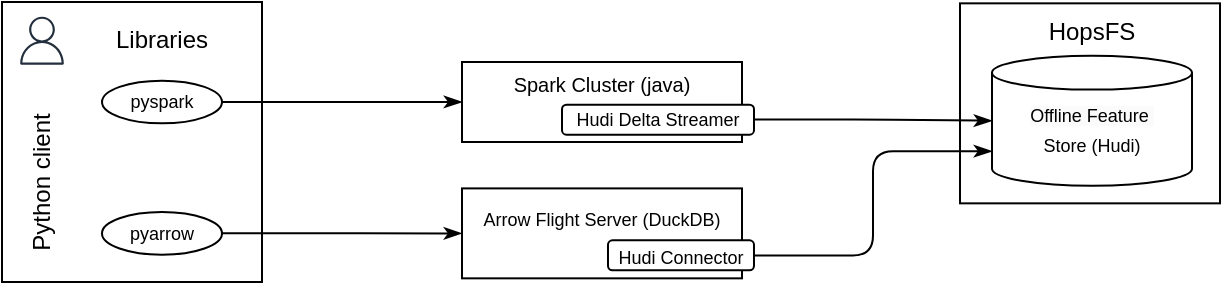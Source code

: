 <mxfile version="26.0.10" pages="8">
  <diagram name="(OLD) AS-IS-Hopsworks" id="SN_3qECa801ox5FzEiSV">
    <mxGraphModel dx="1050" dy="522" grid="1" gridSize="10" guides="1" tooltips="1" connect="1" arrows="1" fold="1" page="1" pageScale="1" pageWidth="827" pageHeight="1169" math="0" shadow="0">
      <root>
        <mxCell id="0" />
        <mxCell id="1" parent="0" />
        <mxCell id="U9we-p2828-g3DWaUTc6-1" value="" style="rounded=0;whiteSpace=wrap;html=1;" parent="1" vertex="1">
          <mxGeometry x="100" y="650" width="130" height="140" as="geometry" />
        </mxCell>
        <mxCell id="U9we-p2828-g3DWaUTc6-3" value="" style="rounded=0;whiteSpace=wrap;html=1;" parent="1" vertex="1">
          <mxGeometry x="330" y="680" width="140" height="40" as="geometry" />
        </mxCell>
        <mxCell id="U9we-p2828-g3DWaUTc6-4" value="" style="rounded=0;whiteSpace=wrap;html=1;" parent="1" vertex="1">
          <mxGeometry x="579" y="650.67" width="130" height="100" as="geometry" />
        </mxCell>
        <mxCell id="U9we-p2828-g3DWaUTc6-5" value="&lt;p style=&quot;line-height: 100%;&quot;&gt;&lt;br&gt;&lt;/p&gt;" style="shape=cylinder3;whiteSpace=wrap;html=1;boundedLbl=1;backgroundOutline=1;size=8.476;" parent="1" vertex="1">
          <mxGeometry x="595" y="676.85" width="100" height="65" as="geometry" />
        </mxCell>
        <mxCell id="U9we-p2828-g3DWaUTc6-6" value="&lt;font style=&quot;font-size: 12px;&quot;&gt;HopsFS&lt;/font&gt;" style="text;html=1;align=center;verticalAlign=middle;whiteSpace=wrap;rounded=0;" parent="1" vertex="1">
          <mxGeometry x="619" y="654.67" width="52" height="20" as="geometry" />
        </mxCell>
        <mxCell id="U9we-p2828-g3DWaUTc6-7" value="" style="sketch=0;outlineConnect=0;fontColor=#232F3E;gradientColor=none;fillColor=#232F3D;strokeColor=none;dashed=0;verticalLabelPosition=bottom;verticalAlign=top;align=center;html=1;fontSize=12;fontStyle=0;aspect=fixed;pointerEvents=1;shape=mxgraph.aws4.user;rotation=0;" parent="1" vertex="1">
          <mxGeometry x="108" y="657.33" width="24" height="24" as="geometry" />
        </mxCell>
        <mxCell id="U9we-p2828-g3DWaUTc6-8" value="&lt;font style=&quot;font-size: 12px;&quot;&gt;Python client&lt;/font&gt;" style="text;html=1;align=center;verticalAlign=middle;whiteSpace=wrap;rounded=0;rotation=270;" parent="1" vertex="1">
          <mxGeometry x="60" y="729.34" width="120" height="21.33" as="geometry" />
        </mxCell>
        <mxCell id="U9we-p2828-g3DWaUTc6-30" style="edgeStyle=orthogonalEdgeStyle;rounded=1;orthogonalLoop=1;jettySize=auto;html=1;entryX=0;entryY=0.75;entryDx=0;entryDy=0;endArrow=classicThin;endFill=1;curved=0;" parent="1" source="U9we-p2828-g3DWaUTc6-10" target="U9we-p2828-g3DWaUTc6-28" edge="1">
          <mxGeometry relative="1" as="geometry" />
        </mxCell>
        <mxCell id="U9we-p2828-g3DWaUTc6-10" value="&lt;p style=&quot;line-height: 93%;&quot;&gt;&lt;font style=&quot;font-size: 9px;&quot;&gt;pyarrow&lt;/font&gt;&lt;/p&gt;" style="ellipse;whiteSpace=wrap;html=1;verticalAlign=middle;" parent="1" vertex="1">
          <mxGeometry x="150" y="755.02" width="60" height="21.344" as="geometry" />
        </mxCell>
        <mxCell id="U9we-p2828-g3DWaUTc6-11" style="edgeStyle=orthogonalEdgeStyle;rounded=1;orthogonalLoop=1;jettySize=auto;html=1;entryX=0;entryY=0.5;entryDx=0;entryDy=0;curved=0;endArrow=classicThin;endFill=1;" parent="1" source="U9we-p2828-g3DWaUTc6-12" target="U9we-p2828-g3DWaUTc6-3" edge="1">
          <mxGeometry relative="1" as="geometry" />
        </mxCell>
        <mxCell id="U9we-p2828-g3DWaUTc6-12" value="&lt;p style=&quot;line-height: 93%;&quot;&gt;&lt;font style=&quot;font-size: 9px;&quot;&gt;pyspark&lt;/font&gt;&lt;/p&gt;" style="ellipse;whiteSpace=wrap;html=1;verticalAlign=middle;" parent="1" vertex="1">
          <mxGeometry x="150" y="689.327" width="60" height="21.344" as="geometry" />
        </mxCell>
        <mxCell id="U9we-p2828-g3DWaUTc6-13" value="&lt;font style=&quot;font-size: 12px;&quot;&gt;Libraries&lt;/font&gt;" style="text;html=1;align=center;verticalAlign=middle;whiteSpace=wrap;rounded=0;" parent="1" vertex="1">
          <mxGeometry x="150" y="658.663" width="60" height="21.333" as="geometry" />
        </mxCell>
        <mxCell id="U9we-p2828-g3DWaUTc6-14" value="" style="group" parent="1" connectable="0" vertex="1">
          <mxGeometry x="380" y="701.33" width="96" height="23.67" as="geometry" />
        </mxCell>
        <mxCell id="U9we-p2828-g3DWaUTc6-15" value="" style="group" parent="U9we-p2828-g3DWaUTc6-14" connectable="0" vertex="1">
          <mxGeometry width="96" height="23.67" as="geometry" />
        </mxCell>
        <mxCell id="U9we-p2828-g3DWaUTc6-16" value="" style="group;horizontal=1;verticalAlign=middle;" parent="U9we-p2828-g3DWaUTc6-15" connectable="0" vertex="1">
          <mxGeometry y="0.002" width="96" height="23.668" as="geometry" />
        </mxCell>
        <mxCell id="U9we-p2828-g3DWaUTc6-17" value="" style="rounded=1;whiteSpace=wrap;html=1;" parent="U9we-p2828-g3DWaUTc6-16" vertex="1">
          <mxGeometry width="96" height="14.999" as="geometry" />
        </mxCell>
        <mxCell id="U9we-p2828-g3DWaUTc6-18" value="&lt;p style=&quot;line-height: 0%;&quot;&gt;&lt;span style=&quot;font-size: 9px;&quot;&gt;Hudi Delta Streamer&lt;/span&gt;&lt;/p&gt;&lt;p&gt;&lt;/p&gt;" style="text;html=1;align=center;verticalAlign=middle;whiteSpace=wrap;rounded=0;rotation=0;horizontal=1;" parent="U9we-p2828-g3DWaUTc6-16" vertex="1">
          <mxGeometry x="3.824" y="-0.333" width="88.352" height="14.999" as="geometry" />
        </mxCell>
        <mxCell id="U9we-p2828-g3DWaUTc6-19" value="&lt;span style=&quot;caret-color: rgb(0, 0, 0); color: rgb(0, 0, 0); font-family: Helvetica; font-size: 9px; font-style: normal; font-variant-caps: normal; font-weight: 400; letter-spacing: normal; orphans: auto; text-align: center; text-indent: 0px; text-transform: none; white-space: normal; widows: auto; word-spacing: 0px; -webkit-text-stroke-width: 0px; background-color: rgb(251, 251, 251); text-decoration: none; display: inline !important; float: none;&quot;&gt;Offline Feature&amp;nbsp;&lt;/span&gt;&lt;div&gt;&lt;span style=&quot;font-size: 9px;&quot;&gt;Store (Hudi)&lt;/span&gt;&lt;/div&gt;" style="text;html=1;align=center;verticalAlign=middle;whiteSpace=wrap;rounded=0;" parent="1" vertex="1">
          <mxGeometry x="595" y="690.85" width="100" height="45" as="geometry" />
        </mxCell>
        <mxCell id="U9we-p2828-g3DWaUTc6-25" value="&lt;font style=&quot;font-size: 10px;&quot;&gt;Spark Cluster (java)&lt;/font&gt;" style="text;html=1;align=center;verticalAlign=middle;whiteSpace=wrap;rounded=0;rotation=0;" parent="1" vertex="1">
          <mxGeometry x="330" y="680" width="140" height="21.33" as="geometry" />
        </mxCell>
        <mxCell id="U9we-p2828-g3DWaUTc6-26" value="" style="group" parent="1" connectable="0" vertex="1">
          <mxGeometry x="330" y="743.2" width="184" height="44.98" as="geometry" />
        </mxCell>
        <mxCell id="U9we-p2828-g3DWaUTc6-27" value="" style="rounded=0;whiteSpace=wrap;html=1;glass=0;" parent="U9we-p2828-g3DWaUTc6-26" vertex="1">
          <mxGeometry width="140" height="44.97" as="geometry" />
        </mxCell>
        <mxCell id="U9we-p2828-g3DWaUTc6-28" value="&lt;p style=&quot;line-height: 100%;&quot;&gt;&lt;font style=&quot;font-size: 9px;&quot;&gt;Arrow Flight Server (DuckDB)&lt;/font&gt;&lt;/p&gt;" style="text;html=1;align=center;verticalAlign=middle;whiteSpace=wrap;rounded=0;" parent="U9we-p2828-g3DWaUTc6-26" vertex="1">
          <mxGeometry width="140" height="30" as="geometry" />
        </mxCell>
        <mxCell id="U9we-p2828-g3DWaUTc6-20" value="" style="group" parent="U9we-p2828-g3DWaUTc6-26" connectable="0" vertex="1">
          <mxGeometry x="57" y="24.98" width="73" height="15" as="geometry" />
        </mxCell>
        <mxCell id="U9we-p2828-g3DWaUTc6-23" value="" style="rounded=1;whiteSpace=wrap;html=1;" parent="U9we-p2828-g3DWaUTc6-26" vertex="1">
          <mxGeometry x="72.997" y="25.982" width="73" height="14.998" as="geometry" />
        </mxCell>
        <mxCell id="U9we-p2828-g3DWaUTc6-24" value="&lt;p style=&quot;line-height: 0%;&quot;&gt;&lt;span style=&quot;font-size: 9px;&quot;&gt;Hudi Connector&lt;/span&gt;&lt;/p&gt;&lt;p&gt;&lt;/p&gt;" style="text;html=1;align=center;verticalAlign=middle;whiteSpace=wrap;rounded=0;rotation=0;horizontal=1;" parent="U9we-p2828-g3DWaUTc6-26" vertex="1">
          <mxGeometry x="75.907" y="25.98" width="67.184" height="14.998" as="geometry" />
        </mxCell>
        <mxCell id="U9we-p2828-g3DWaUTc6-34" style="edgeStyle=orthogonalEdgeStyle;rounded=1;orthogonalLoop=1;jettySize=auto;html=1;entryX=0;entryY=0.5;entryDx=0;entryDy=0;entryPerimeter=0;endArrow=classicThin;endFill=1;curved=0;" parent="1" source="U9we-p2828-g3DWaUTc6-17" target="U9we-p2828-g3DWaUTc6-5" edge="1">
          <mxGeometry relative="1" as="geometry" />
        </mxCell>
        <mxCell id="U9we-p2828-g3DWaUTc6-35" style="edgeStyle=orthogonalEdgeStyle;rounded=1;orthogonalLoop=1;jettySize=auto;html=1;entryX=0;entryY=0.75;entryDx=0;entryDy=0;curved=0;endArrow=classicThin;endFill=1;" parent="1" source="U9we-p2828-g3DWaUTc6-23" target="U9we-p2828-g3DWaUTc6-19" edge="1">
          <mxGeometry relative="1" as="geometry" />
        </mxCell>
      </root>
    </mxGraphModel>
  </diagram>
  <diagram name="(OLD) TO-BE-Hopsworks" id="rlfVaAyjd276ZkuRE61B">
    <mxGraphModel dx="1050" dy="522" grid="1" gridSize="10" guides="1" tooltips="1" connect="1" arrows="1" fold="1" page="1" pageScale="1" pageWidth="827" pageHeight="1169" math="0" shadow="0">
      <root>
        <mxCell id="4nLzfAFI58t1AxV1t4Tu-0" />
        <mxCell id="4nLzfAFI58t1AxV1t4Tu-1" parent="4nLzfAFI58t1AxV1t4Tu-0" />
        <mxCell id="9I1BH9T7xS9buy2otjLk-0" value="" style="rounded=0;whiteSpace=wrap;html=1;" parent="4nLzfAFI58t1AxV1t4Tu-1" vertex="1">
          <mxGeometry x="110" y="630" width="130" height="150" as="geometry" />
        </mxCell>
        <mxCell id="9I1BH9T7xS9buy2otjLk-1" style="edgeStyle=orthogonalEdgeStyle;rounded=1;orthogonalLoop=1;jettySize=auto;html=1;entryX=0;entryY=0.5;entryDx=0;entryDy=0;endArrow=classicThin;endFill=1;curved=0;" parent="4nLzfAFI58t1AxV1t4Tu-1" source="9I1BH9T7xS9buy2otjLk-2" target="9I1BH9T7xS9buy2otjLk-23" edge="1">
          <mxGeometry relative="1" as="geometry" />
        </mxCell>
        <mxCell id="9I1BH9T7xS9buy2otjLk-2" value="" style="rounded=0;whiteSpace=wrap;html=1;" parent="4nLzfAFI58t1AxV1t4Tu-1" vertex="1">
          <mxGeometry x="344" y="670" width="110" height="40" as="geometry" />
        </mxCell>
        <mxCell id="9I1BH9T7xS9buy2otjLk-3" value="" style="rounded=0;whiteSpace=wrap;html=1;" parent="4nLzfAFI58t1AxV1t4Tu-1" vertex="1">
          <mxGeometry x="600" y="626" width="120" height="144" as="geometry" />
        </mxCell>
        <mxCell id="9I1BH9T7xS9buy2otjLk-10" value="&lt;p style=&quot;line-height: 100%;&quot;&gt;&lt;br&gt;&lt;/p&gt;" style="shape=cylinder3;whiteSpace=wrap;html=1;boundedLbl=1;backgroundOutline=1;size=8.476;" parent="4nLzfAFI58t1AxV1t4Tu-1" vertex="1">
          <mxGeometry x="610" y="652" width="100" height="109" as="geometry" />
        </mxCell>
        <mxCell id="9I1BH9T7xS9buy2otjLk-11" value="&lt;font style=&quot;font-size: 12px;&quot;&gt;HopsFS&lt;/font&gt;" style="text;html=1;align=center;verticalAlign=middle;whiteSpace=wrap;rounded=0;" parent="4nLzfAFI58t1AxV1t4Tu-1" vertex="1">
          <mxGeometry x="634" y="629" width="52" height="20" as="geometry" />
        </mxCell>
        <mxCell id="9I1BH9T7xS9buy2otjLk-13" value="" style="sketch=0;outlineConnect=0;fontColor=#232F3E;gradientColor=none;fillColor=#232F3D;strokeColor=none;dashed=0;verticalLabelPosition=bottom;verticalAlign=top;align=center;html=1;fontSize=12;fontStyle=0;aspect=fixed;pointerEvents=1;shape=mxgraph.aws4.user;rotation=0;" parent="4nLzfAFI58t1AxV1t4Tu-1" vertex="1">
          <mxGeometry x="116" y="636.67" width="28" height="28" as="geometry" />
        </mxCell>
        <mxCell id="9I1BH9T7xS9buy2otjLk-14" value="&lt;font style=&quot;font-size: 12px;&quot;&gt;Python client&lt;/font&gt;" style="text;html=1;align=center;verticalAlign=middle;whiteSpace=wrap;rounded=0;rotation=270;" parent="4nLzfAFI58t1AxV1t4Tu-1" vertex="1">
          <mxGeometry x="70" y="710" width="120" height="21.33" as="geometry" />
        </mxCell>
        <mxCell id="9I1BH9T7xS9buy2otjLk-15" style="edgeStyle=orthogonalEdgeStyle;rounded=1;orthogonalLoop=1;jettySize=auto;html=1;entryX=0;entryY=0.5;entryDx=0;entryDy=0;curved=0;endArrow=classicThin;endFill=1;" parent="4nLzfAFI58t1AxV1t4Tu-1" source="9I1BH9T7xS9buy2otjLk-16" target="9I1BH9T7xS9buy2otjLk-29" edge="1">
          <mxGeometry relative="1" as="geometry">
            <mxPoint x="230" y="760.015" as="targetPoint" />
          </mxGeometry>
        </mxCell>
        <mxCell id="9I1BH9T7xS9buy2otjLk-16" value="&lt;p style=&quot;line-height: 93%;&quot;&gt;&lt;font style=&quot;font-size: 9px;&quot;&gt;delta-rs&lt;/font&gt;&lt;/p&gt;" style="ellipse;whiteSpace=wrap;html=1;verticalAlign=middle;" parent="4nLzfAFI58t1AxV1t4Tu-1" vertex="1">
          <mxGeometry x="160" y="726.83" width="60" height="21.344" as="geometry" />
        </mxCell>
        <mxCell id="9I1BH9T7xS9buy2otjLk-17" style="edgeStyle=orthogonalEdgeStyle;rounded=1;orthogonalLoop=1;jettySize=auto;html=1;entryX=0;entryY=0.5;entryDx=0;entryDy=0;curved=0;endArrow=classicThin;endFill=1;" parent="4nLzfAFI58t1AxV1t4Tu-1" source="9I1BH9T7xS9buy2otjLk-18" target="9I1BH9T7xS9buy2otjLk-2" edge="1">
          <mxGeometry relative="1" as="geometry" />
        </mxCell>
        <mxCell id="9I1BH9T7xS9buy2otjLk-18" value="&lt;p style=&quot;line-height: 93%;&quot;&gt;&lt;font style=&quot;font-size: 9px;&quot;&gt;pyspark&lt;/font&gt;&lt;/p&gt;" style="ellipse;whiteSpace=wrap;html=1;verticalAlign=middle;" parent="4nLzfAFI58t1AxV1t4Tu-1" vertex="1">
          <mxGeometry x="160" y="679.327" width="60" height="21.344" as="geometry" />
        </mxCell>
        <mxCell id="9I1BH9T7xS9buy2otjLk-19" value="&lt;font style=&quot;font-size: 12px;&quot;&gt;Libraries&lt;/font&gt;" style="text;html=1;align=center;verticalAlign=middle;whiteSpace=wrap;rounded=0;" parent="4nLzfAFI58t1AxV1t4Tu-1" vertex="1">
          <mxGeometry x="160" y="640.003" width="60" height="21.333" as="geometry" />
        </mxCell>
        <mxCell id="9I1BH9T7xS9buy2otjLk-20" value="" style="group" parent="4nLzfAFI58t1AxV1t4Tu-1" connectable="0" vertex="1">
          <mxGeometry x="580" y="706.33" width="100" height="23.668" as="geometry" />
        </mxCell>
        <mxCell id="9I1BH9T7xS9buy2otjLk-21" value="" style="group" parent="9I1BH9T7xS9buy2otjLk-20" connectable="0" vertex="1">
          <mxGeometry width="100" height="23.668" as="geometry" />
        </mxCell>
        <mxCell id="9I1BH9T7xS9buy2otjLk-22" value="" style="group;horizontal=1;verticalAlign=middle;" parent="9I1BH9T7xS9buy2otjLk-21" connectable="0" vertex="1">
          <mxGeometry y="0.002" width="100" height="23.665" as="geometry" />
        </mxCell>
        <mxCell id="9I1BH9T7xS9buy2otjLk-23" value="" style="rounded=1;whiteSpace=wrap;html=1;" parent="9I1BH9T7xS9buy2otjLk-22" vertex="1">
          <mxGeometry width="100" height="14.998" as="geometry" />
        </mxCell>
        <mxCell id="9I1BH9T7xS9buy2otjLk-24" value="&lt;p style=&quot;line-height: 0%;&quot;&gt;&lt;span style=&quot;font-size: 9px;&quot;&gt;Spark interface&lt;/span&gt;&lt;/p&gt;&lt;p&gt;&lt;/p&gt;" style="text;html=1;align=center;verticalAlign=middle;whiteSpace=wrap;rounded=0;rotation=0;horizontal=1;" parent="9I1BH9T7xS9buy2otjLk-22" vertex="1">
          <mxGeometry x="3.983" y="-0.332" width="92.033" height="14.998" as="geometry" />
        </mxCell>
        <mxCell id="9I1BH9T7xS9buy2otjLk-25" value="&lt;span style=&quot;caret-color: rgb(0, 0, 0); color: rgb(0, 0, 0); font-family: Helvetica; font-size: 9px; font-style: normal; font-variant-caps: normal; font-weight: 400; letter-spacing: normal; orphans: auto; text-align: center; text-indent: 0px; text-transform: none; white-space: normal; widows: auto; word-spacing: 0px; -webkit-text-stroke-width: 0px; background-color: rgb(251, 251, 251); text-decoration: none; display: inline !important; float: none;&quot;&gt;Offline Feature&amp;nbsp;&lt;/span&gt;&lt;div&gt;&lt;span style=&quot;font-size: 9px;&quot;&gt;Store (Delta Lake)&lt;/span&gt;&lt;/div&gt;" style="text;html=1;align=center;verticalAlign=middle;whiteSpace=wrap;rounded=0;" parent="4nLzfAFI58t1AxV1t4Tu-1" vertex="1">
          <mxGeometry x="610" y="662" width="100" height="45" as="geometry" />
        </mxCell>
        <mxCell id="9I1BH9T7xS9buy2otjLk-26" value="" style="group" parent="4nLzfAFI58t1AxV1t4Tu-1" connectable="0" vertex="1">
          <mxGeometry x="580" y="730" width="100" height="15" as="geometry" />
        </mxCell>
        <mxCell id="9I1BH9T7xS9buy2otjLk-27" value="" style="group" parent="9I1BH9T7xS9buy2otjLk-26" connectable="0" vertex="1">
          <mxGeometry width="100" height="15.0" as="geometry" />
        </mxCell>
        <mxCell id="9I1BH9T7xS9buy2otjLk-28" value="" style="group;horizontal=1;verticalAlign=middle;" parent="9I1BH9T7xS9buy2otjLk-27" connectable="0" vertex="1">
          <mxGeometry y="0.002" width="100" height="14.998" as="geometry" />
        </mxCell>
        <mxCell id="9I1BH9T7xS9buy2otjLk-29" value="" style="rounded=1;whiteSpace=wrap;html=1;" parent="9I1BH9T7xS9buy2otjLk-28" vertex="1">
          <mxGeometry width="100" height="14.998" as="geometry" />
        </mxCell>
        <mxCell id="9I1BH9T7xS9buy2otjLk-30" value="&lt;p style=&quot;line-height: 0%;&quot;&gt;&lt;span style=&quot;font-size: 9px;&quot;&gt;Rust interface&lt;/span&gt;&lt;/p&gt;&lt;p&gt;&lt;/p&gt;" style="text;html=1;align=center;verticalAlign=middle;whiteSpace=wrap;rounded=0;rotation=0;horizontal=1;" parent="9I1BH9T7xS9buy2otjLk-27" vertex="1">
          <mxGeometry x="3.983" width="92.033" height="14.998" as="geometry" />
        </mxCell>
        <mxCell id="9I1BH9T7xS9buy2otjLk-39" value="&lt;font style=&quot;font-size: 10px;&quot;&gt;Spark Cluster (java)&lt;/font&gt;" style="text;html=1;align=center;verticalAlign=middle;whiteSpace=wrap;rounded=0;rotation=0;" parent="4nLzfAFI58t1AxV1t4Tu-1" vertex="1">
          <mxGeometry x="344" y="678.03" width="110" height="21.33" as="geometry" />
        </mxCell>
      </root>
    </mxGraphModel>
  </diagram>
  <diagram name="(OLD) ALL-Hopsworks" id="oYmcjJdwMLfuJQr0HknJ">
    <mxGraphModel dx="1050" dy="522" grid="1" gridSize="10" guides="1" tooltips="1" connect="1" arrows="1" fold="1" page="1" pageScale="1" pageWidth="827" pageHeight="1169" math="0" shadow="0">
      <root>
        <mxCell id="F_d-CrHItyAfwNYC0qhU-0" />
        <mxCell id="F_d-CrHItyAfwNYC0qhU-1" parent="F_d-CrHItyAfwNYC0qhU-0" />
        <mxCell id="HGcqx9A-4K04tV5Kiir_-7" style="edgeStyle=orthogonalEdgeStyle;rounded=0;orthogonalLoop=1;jettySize=auto;html=1;entryX=0;entryY=0.5;entryDx=0;entryDy=0;endArrow=classicThin;endFill=1;" parent="F_d-CrHItyAfwNYC0qhU-1" source="HGcqx9A-4K04tV5Kiir_-2" target="F_d-CrHItyAfwNYC0qhU-4" edge="1">
          <mxGeometry relative="1" as="geometry" />
        </mxCell>
        <mxCell id="HGcqx9A-4K04tV5Kiir_-2" value="" style="shape=cylinder3;whiteSpace=wrap;html=1;boundedLbl=1;backgroundOutline=1;size=8.0;rotation=90;" parent="F_d-CrHItyAfwNYC0qhU-1" vertex="1">
          <mxGeometry x="311" y="509" width="30" height="80" as="geometry" />
        </mxCell>
        <mxCell id="F_d-CrHItyAfwNYC0qhU-2" value="" style="rounded=0;whiteSpace=wrap;html=1;" parent="F_d-CrHItyAfwNYC0qhU-1" vertex="1">
          <mxGeometry x="110" y="489" width="130" height="150" as="geometry" />
        </mxCell>
        <mxCell id="F_d-CrHItyAfwNYC0qhU-4" value="" style="rounded=0;whiteSpace=wrap;html=1;" parent="F_d-CrHItyAfwNYC0qhU-1" vertex="1">
          <mxGeometry x="409" y="523" width="110" height="52" as="geometry" />
        </mxCell>
        <mxCell id="F_d-CrHItyAfwNYC0qhU-5" value="" style="rounded=0;whiteSpace=wrap;html=1;" parent="F_d-CrHItyAfwNYC0qhU-1" vertex="1">
          <mxGeometry x="595" y="480" width="130" height="190" as="geometry" />
        </mxCell>
        <mxCell id="F_d-CrHItyAfwNYC0qhU-6" value="&lt;p style=&quot;line-height: 100%;&quot;&gt;&lt;br&gt;&lt;/p&gt;" style="shape=cylinder3;whiteSpace=wrap;html=1;boundedLbl=1;backgroundOutline=1;size=7.571;" parent="F_d-CrHItyAfwNYC0qhU-1" vertex="1">
          <mxGeometry x="610" y="505" width="100" height="75" as="geometry" />
        </mxCell>
        <mxCell id="F_d-CrHItyAfwNYC0qhU-7" value="&lt;font style=&quot;font-size: 12px;&quot;&gt;HopsFS&lt;/font&gt;" style="text;html=1;align=center;verticalAlign=middle;whiteSpace=wrap;rounded=0;" parent="F_d-CrHItyAfwNYC0qhU-1" vertex="1">
          <mxGeometry x="634" y="483" width="52" height="20" as="geometry" />
        </mxCell>
        <mxCell id="F_d-CrHItyAfwNYC0qhU-8" value="" style="sketch=0;outlineConnect=0;fontColor=#232F3E;gradientColor=none;fillColor=#232F3D;strokeColor=none;dashed=0;verticalLabelPosition=bottom;verticalAlign=top;align=center;html=1;fontSize=12;fontStyle=0;aspect=fixed;pointerEvents=1;shape=mxgraph.aws4.user;rotation=0;" parent="F_d-CrHItyAfwNYC0qhU-1" vertex="1">
          <mxGeometry x="116" y="496.67" width="28" height="28" as="geometry" />
        </mxCell>
        <mxCell id="F_d-CrHItyAfwNYC0qhU-9" value="&lt;font style=&quot;font-size: 12px;&quot;&gt;Python client&lt;/font&gt;" style="text;html=1;align=center;verticalAlign=middle;whiteSpace=wrap;rounded=0;rotation=270;" parent="F_d-CrHItyAfwNYC0qhU-1" vertex="1">
          <mxGeometry x="70" y="570" width="120" height="21.33" as="geometry" />
        </mxCell>
        <mxCell id="F_d-CrHItyAfwNYC0qhU-10" style="edgeStyle=orthogonalEdgeStyle;rounded=1;orthogonalLoop=1;jettySize=auto;html=1;entryX=0;entryY=0.5;entryDx=0;entryDy=0;curved=0;endArrow=classicThin;endFill=1;" parent="F_d-CrHItyAfwNYC0qhU-1" source="F_d-CrHItyAfwNYC0qhU-11" target="F_d-CrHItyAfwNYC0qhU-24" edge="1">
          <mxGeometry relative="1" as="geometry">
            <mxPoint x="230" y="614.015" as="targetPoint" />
          </mxGeometry>
        </mxCell>
        <mxCell id="F_d-CrHItyAfwNYC0qhU-11" value="&lt;p style=&quot;line-height: 93%;&quot;&gt;&lt;font style=&quot;font-size: 9px;&quot;&gt;delta-rs&lt;/font&gt;&lt;/p&gt;" style="ellipse;whiteSpace=wrap;html=1;verticalAlign=middle;" parent="F_d-CrHItyAfwNYC0qhU-1" vertex="1">
          <mxGeometry x="160" y="589.0" width="60" height="21.344" as="geometry" />
        </mxCell>
        <mxCell id="F_d-CrHItyAfwNYC0qhU-13" value="&lt;p style=&quot;line-height: 93%;&quot;&gt;&lt;font style=&quot;font-size: 9px;&quot;&gt;pyspark&lt;/font&gt;&lt;/p&gt;" style="ellipse;whiteSpace=wrap;html=1;verticalAlign=middle;" parent="F_d-CrHItyAfwNYC0qhU-1" vertex="1">
          <mxGeometry x="160" y="538.337" width="60" height="21.344" as="geometry" />
        </mxCell>
        <mxCell id="F_d-CrHItyAfwNYC0qhU-14" value="&lt;font style=&quot;font-size: 12px;&quot;&gt;Libraries&lt;/font&gt;" style="text;html=1;align=center;verticalAlign=middle;whiteSpace=wrap;rounded=0;" parent="F_d-CrHItyAfwNYC0qhU-1" vertex="1">
          <mxGeometry x="160" y="500.003" width="60" height="21.333" as="geometry" />
        </mxCell>
        <mxCell id="F_d-CrHItyAfwNYC0qhU-20" value="&lt;span style=&quot;caret-color: rgb(0, 0, 0); color: rgb(0, 0, 0); font-family: Helvetica; font-size: 9px; font-style: normal; font-variant-caps: normal; font-weight: 400; letter-spacing: normal; orphans: auto; text-align: center; text-indent: 0px; text-transform: none; white-space: normal; widows: auto; word-spacing: 0px; -webkit-text-stroke-width: 0px; background-color: rgb(251, 251, 251); text-decoration: none; display: inline !important; float: none;&quot;&gt;Offline Feature&amp;nbsp;&lt;/span&gt;&lt;div&gt;&lt;span style=&quot;font-size: 9px;&quot;&gt;Store (Hudi&lt;/span&gt;&lt;span style=&quot;font-size: 9px;&quot;&gt;)&lt;/span&gt;&lt;/div&gt;" style="text;html=1;align=center;verticalAlign=middle;whiteSpace=wrap;rounded=0;" parent="F_d-CrHItyAfwNYC0qhU-1" vertex="1">
          <mxGeometry x="610" y="513.34" width="100" height="45" as="geometry" />
        </mxCell>
        <mxCell id="F_d-CrHItyAfwNYC0qhU-26" value="&lt;font style=&quot;font-size: 10px;&quot;&gt;Spark Cluster (java)&lt;/font&gt;" style="text;html=1;align=center;verticalAlign=middle;whiteSpace=wrap;rounded=0;rotation=0;" parent="F_d-CrHItyAfwNYC0qhU-1" vertex="1">
          <mxGeometry x="409" y="531.03" width="110" height="21.33" as="geometry" />
        </mxCell>
        <mxCell id="HGcqx9A-4K04tV5Kiir_-1" value="&lt;font size=&quot;1&quot;&gt;Kafka&lt;/font&gt;" style="text;html=1;align=center;verticalAlign=middle;whiteSpace=wrap;rounded=0;rotation=0;" parent="F_d-CrHItyAfwNYC0qhU-1" vertex="1">
          <mxGeometry x="290" y="538.34" width="60" height="21.33" as="geometry" />
        </mxCell>
        <mxCell id="HGcqx9A-4K04tV5Kiir_-3" style="edgeStyle=orthogonalEdgeStyle;rounded=0;orthogonalLoop=1;jettySize=auto;html=1;entryX=0.5;entryY=1;entryDx=0;entryDy=0;entryPerimeter=0;endArrow=classicThin;endFill=1;" parent="F_d-CrHItyAfwNYC0qhU-1" source="F_d-CrHItyAfwNYC0qhU-13" target="HGcqx9A-4K04tV5Kiir_-2" edge="1">
          <mxGeometry relative="1" as="geometry" />
        </mxCell>
        <mxCell id="HGcqx9A-4K04tV5Kiir_-8" value="&lt;p style=&quot;line-height: 100%;&quot;&gt;&lt;br&gt;&lt;/p&gt;" style="shape=cylinder3;whiteSpace=wrap;html=1;boundedLbl=1;backgroundOutline=1;size=7.571;" parent="F_d-CrHItyAfwNYC0qhU-1" vertex="1">
          <mxGeometry x="610" y="588.34" width="100" height="74" as="geometry" />
        </mxCell>
        <mxCell id="HGcqx9A-4K04tV5Kiir_-9" value="&lt;span style=&quot;caret-color: rgb(0, 0, 0); color: rgb(0, 0, 0); font-family: Helvetica; font-size: 9px; font-style: normal; font-variant-caps: normal; font-weight: 400; letter-spacing: normal; orphans: auto; text-align: center; text-indent: 0px; text-transform: none; white-space: normal; widows: auto; word-spacing: 0px; -webkit-text-stroke-width: 0px; background-color: rgb(251, 251, 251); text-decoration: none; display: inline !important; float: none;&quot;&gt;Offline Feature&amp;nbsp;&lt;/span&gt;&lt;div&gt;&lt;span style=&quot;font-size: 9px;&quot;&gt;Store (Delta Lake)&lt;/span&gt;&lt;/div&gt;" style="text;html=1;align=center;verticalAlign=middle;whiteSpace=wrap;rounded=0;" parent="F_d-CrHItyAfwNYC0qhU-1" vertex="1">
          <mxGeometry x="610" y="596.68" width="100" height="45" as="geometry" />
        </mxCell>
        <mxCell id="F_d-CrHItyAfwNYC0qhU-21" value="" style="group" parent="F_d-CrHItyAfwNYC0qhU-1" connectable="0" vertex="1">
          <mxGeometry x="580" y="637" width="100" height="15" as="geometry" />
        </mxCell>
        <mxCell id="F_d-CrHItyAfwNYC0qhU-22" value="" style="group" parent="F_d-CrHItyAfwNYC0qhU-21" connectable="0" vertex="1">
          <mxGeometry width="100" height="15.0" as="geometry" />
        </mxCell>
        <mxCell id="F_d-CrHItyAfwNYC0qhU-23" value="" style="group;horizontal=1;verticalAlign=middle;" parent="F_d-CrHItyAfwNYC0qhU-22" connectable="0" vertex="1">
          <mxGeometry y="0.002" width="100" height="14.998" as="geometry" />
        </mxCell>
        <mxCell id="F_d-CrHItyAfwNYC0qhU-24" value="" style="rounded=1;whiteSpace=wrap;html=1;" parent="F_d-CrHItyAfwNYC0qhU-23" vertex="1">
          <mxGeometry width="100" height="14.998" as="geometry" />
        </mxCell>
        <mxCell id="F_d-CrHItyAfwNYC0qhU-25" value="&lt;p style=&quot;line-height: 0%;&quot;&gt;&lt;span style=&quot;font-size: 9px;&quot;&gt;Rust interface&lt;/span&gt;&lt;/p&gt;&lt;p&gt;&lt;/p&gt;" style="text;html=1;align=center;verticalAlign=middle;whiteSpace=wrap;rounded=0;rotation=0;horizontal=1;" parent="F_d-CrHItyAfwNYC0qhU-22" vertex="1">
          <mxGeometry x="3.983" width="92.033" height="14.998" as="geometry" />
        </mxCell>
        <mxCell id="HGcqx9A-4K04tV5Kiir_-16" value="" style="endArrow=classicThin;html=1;rounded=1;entryX=-0.003;entryY=0.17;entryDx=0;entryDy=0;entryPerimeter=0;exitX=0.5;exitY=0;exitDx=0;exitDy=0;exitPerimeter=0;elbow=vertical;endFill=1;" parent="F_d-CrHItyAfwNYC0qhU-1" source="HGcqx9A-4K04tV5Kiir_-2" target="F_d-CrHItyAfwNYC0qhU-4" edge="1">
          <mxGeometry width="50" height="50" relative="1" as="geometry">
            <mxPoint x="370" y="543" as="sourcePoint" />
            <mxPoint x="420" y="493" as="targetPoint" />
          </mxGeometry>
        </mxCell>
        <mxCell id="HGcqx9A-4K04tV5Kiir_-17" style="rounded=0;orthogonalLoop=1;jettySize=auto;html=1;entryX=0.004;entryY=0.814;entryDx=0;entryDy=0;entryPerimeter=0;endArrow=classicThin;endFill=1;exitX=0.5;exitY=0;exitDx=0;exitDy=0;exitPerimeter=0;" parent="F_d-CrHItyAfwNYC0qhU-1" source="HGcqx9A-4K04tV5Kiir_-2" target="F_d-CrHItyAfwNYC0qhU-4" edge="1">
          <mxGeometry relative="1" as="geometry" />
        </mxCell>
        <mxCell id="fRCWeQPe1p7Eo01ZNEJ2-0" value="" style="group" parent="F_d-CrHItyAfwNYC0qhU-1" connectable="0" vertex="1">
          <mxGeometry x="449" y="554" width="96" height="23.67" as="geometry" />
        </mxCell>
        <mxCell id="fRCWeQPe1p7Eo01ZNEJ2-1" value="" style="group" parent="fRCWeQPe1p7Eo01ZNEJ2-0" connectable="0" vertex="1">
          <mxGeometry width="96" height="23.67" as="geometry" />
        </mxCell>
        <mxCell id="fRCWeQPe1p7Eo01ZNEJ2-2" value="" style="group;horizontal=1;verticalAlign=middle;" parent="fRCWeQPe1p7Eo01ZNEJ2-1" connectable="0" vertex="1">
          <mxGeometry y="0.002" width="96" height="23.668" as="geometry" />
        </mxCell>
        <mxCell id="fRCWeQPe1p7Eo01ZNEJ2-3" value="" style="rounded=1;whiteSpace=wrap;html=1;" parent="fRCWeQPe1p7Eo01ZNEJ2-2" vertex="1">
          <mxGeometry width="96" height="14.999" as="geometry" />
        </mxCell>
        <mxCell id="fRCWeQPe1p7Eo01ZNEJ2-4" value="&lt;p style=&quot;line-height: 0%;&quot;&gt;&lt;span style=&quot;font-size: 9px;&quot;&gt;Hudi Delta Streamer&lt;/span&gt;&lt;/p&gt;&lt;p&gt;&lt;/p&gt;" style="text;html=1;align=center;verticalAlign=middle;whiteSpace=wrap;rounded=0;rotation=0;horizontal=1;" parent="fRCWeQPe1p7Eo01ZNEJ2-2" vertex="1">
          <mxGeometry x="3.824" y="-0.333" width="88.352" height="14.999" as="geometry" />
        </mxCell>
        <mxCell id="fRCWeQPe1p7Eo01ZNEJ2-7" style="edgeStyle=orthogonalEdgeStyle;rounded=0;orthogonalLoop=1;jettySize=auto;html=1;entryX=0.004;entryY=0.754;entryDx=0;entryDy=0;entryPerimeter=0;endArrow=classicThin;endFill=1;" parent="F_d-CrHItyAfwNYC0qhU-1" source="fRCWeQPe1p7Eo01ZNEJ2-3" target="F_d-CrHItyAfwNYC0qhU-6" edge="1">
          <mxGeometry relative="1" as="geometry" />
        </mxCell>
      </root>
    </mxGraphModel>
  </diagram>
  <diagram id="-66lWSJFsWehwG3BhYUC" name="AS-IS_delta-rs_schema">
    <mxGraphModel grid="1" page="1" gridSize="10" guides="1" tooltips="1" connect="1" arrows="1" fold="1" pageScale="1" pageWidth="827" pageHeight="1169" math="0" shadow="0">
      <root>
        <mxCell id="0" />
        <mxCell id="1" parent="0" />
        <mxCell id="C6GmL0ZAhcgGgiN5RA6k-1" value="core" style="rounded=0;whiteSpace=wrap;html=1;" vertex="1" parent="1">
          <mxGeometry x="310" y="360" width="290" height="40" as="geometry" />
        </mxCell>
        <mxCell id="C6GmL0ZAhcgGgiN5RA6k-3" value="aws" style="rounded=0;whiteSpace=wrap;html=1;" vertex="1" parent="1">
          <mxGeometry x="310" y="410" width="60" height="40" as="geometry" />
        </mxCell>
        <mxCell id="C6GmL0ZAhcgGgiN5RA6k-4" value="azure" style="rounded=0;whiteSpace=wrap;html=1;" vertex="1" parent="1">
          <mxGeometry x="380" y="410" width="60" height="40" as="geometry" />
        </mxCell>
        <mxCell id="C6GmL0ZAhcgGgiN5RA6k-5" value="gcp" style="rounded=0;whiteSpace=wrap;html=1;" vertex="1" parent="1">
          <mxGeometry x="450" y="410" width="60" height="40" as="geometry" />
        </mxCell>
        <mxCell id="C6GmL0ZAhcgGgiN5RA6k-6" value="catalog-glue" style="rounded=0;whiteSpace=wrap;html=1;" vertex="1" parent="1">
          <mxGeometry x="520" y="410" width="80" height="40" as="geometry" />
        </mxCell>
        <mxCell id="C6GmL0ZAhcgGgiN5RA6k-8" value="pyo3" style="rounded=0;whiteSpace=wrap;html=1;" vertex="1" parent="1">
          <mxGeometry x="310" y="320" width="140" height="30" as="geometry" />
        </mxCell>
        <mxCell id="C6GmL0ZAhcgGgiN5RA6k-9" value="maturin" style="rounded=0;whiteSpace=wrap;html=1;" vertex="1" parent="1">
          <mxGeometry x="450" y="320" width="150" height="30" as="geometry" />
        </mxCell>
        <mxCell id="C6GmL0ZAhcgGgiN5RA6k-10" value="deltalake python" style="rounded=0;whiteSpace=wrap;html=1;" vertex="1" parent="1">
          <mxGeometry x="310" y="290" width="290" height="30" as="geometry" />
        </mxCell>
        <mxCell id="C6GmL0ZAhcgGgiN5RA6k-11" value="&lt;font style=&quot;font-size: 11px;&quot;&gt;Storage crates&lt;/font&gt;" style="text;html=1;align=center;verticalAlign=middle;whiteSpace=wrap;rounded=0;rotation=270;" vertex="1" parent="1">
          <mxGeometry x="240" y="415" width="60" height="30" as="geometry" />
        </mxCell>
        <mxCell id="C6GmL0ZAhcgGgiN5RA6k-13" value="&lt;font style=&quot;font-size: 11px;&quot;&gt;Language bindings&lt;/font&gt;" style="text;html=1;align=center;verticalAlign=middle;whiteSpace=wrap;rounded=0;rotation=270;" vertex="1" parent="1">
          <mxGeometry x="240" y="310" width="60" height="30" as="geometry" />
        </mxCell>
      </root>
    </mxGraphModel>
  </diagram>
  <diagram name="TO-BE_delta-rs_schema" id="hR8ici8LPtgmbyv4HRD7">
    <mxGraphModel grid="1" page="1" gridSize="10" guides="1" tooltips="1" connect="1" arrows="1" fold="1" pageScale="1" pageWidth="827" pageHeight="1169" math="0" shadow="0">
      <root>
        <mxCell id="JKLEnnuYSn7HPYF5wl2--0" />
        <mxCell id="JKLEnnuYSn7HPYF5wl2--1" parent="JKLEnnuYSn7HPYF5wl2--0" />
        <mxCell id="JKLEnnuYSn7HPYF5wl2--2" value="core" style="rounded=0;whiteSpace=wrap;html=1;" vertex="1" parent="JKLEnnuYSn7HPYF5wl2--1">
          <mxGeometry x="480" y="350" width="290" height="40" as="geometry" />
        </mxCell>
        <mxCell id="JKLEnnuYSn7HPYF5wl2--3" value="aws" style="rounded=0;whiteSpace=wrap;html=1;" vertex="1" parent="JKLEnnuYSn7HPYF5wl2--1">
          <mxGeometry x="480" y="400" width="40" height="40" as="geometry" />
        </mxCell>
        <mxCell id="JKLEnnuYSn7HPYF5wl2--4" value="azure" style="rounded=0;whiteSpace=wrap;html=1;" vertex="1" parent="JKLEnnuYSn7HPYF5wl2--1">
          <mxGeometry x="530" y="400" width="40" height="40" as="geometry" />
        </mxCell>
        <mxCell id="JKLEnnuYSn7HPYF5wl2--5" value="gcp" style="rounded=0;whiteSpace=wrap;html=1;" vertex="1" parent="JKLEnnuYSn7HPYF5wl2--1">
          <mxGeometry x="580" y="400" width="40" height="40" as="geometry" />
        </mxCell>
        <mxCell id="JKLEnnuYSn7HPYF5wl2--6" value="catalog-glue" style="rounded=0;whiteSpace=wrap;html=1;" vertex="1" parent="JKLEnnuYSn7HPYF5wl2--1">
          <mxGeometry x="680" y="400" width="90" height="40" as="geometry" />
        </mxCell>
        <mxCell id="JKLEnnuYSn7HPYF5wl2--7" value="pyo3" style="rounded=0;whiteSpace=wrap;html=1;" vertex="1" parent="JKLEnnuYSn7HPYF5wl2--1">
          <mxGeometry x="480" y="310" width="140" height="30" as="geometry" />
        </mxCell>
        <mxCell id="JKLEnnuYSn7HPYF5wl2--8" value="maturin" style="rounded=0;whiteSpace=wrap;html=1;" vertex="1" parent="JKLEnnuYSn7HPYF5wl2--1">
          <mxGeometry x="620" y="310" width="150" height="30" as="geometry" />
        </mxCell>
        <mxCell id="JKLEnnuYSn7HPYF5wl2--9" value="deltalake python" style="rounded=0;whiteSpace=wrap;html=1;" vertex="1" parent="JKLEnnuYSn7HPYF5wl2--1">
          <mxGeometry x="480" y="280" width="290" height="30" as="geometry" />
        </mxCell>
        <mxCell id="21hKNoU1v4jYD0MA769B-0" value="hdfs" style="rounded=0;whiteSpace=wrap;html=1;fillColor=#0fefb2;strokeColor=#1cb182;" vertex="1" parent="JKLEnnuYSn7HPYF5wl2--1">
          <mxGeometry x="630" y="400" width="40" height="40" as="geometry" />
        </mxCell>
        <mxCell id="PktjksnG6mkN96Xllqfg-0" value="core" style="rounded=0;whiteSpace=wrap;html=1;" vertex="1" parent="JKLEnnuYSn7HPYF5wl2--1">
          <mxGeometry x="100" y="350" width="290" height="40" as="geometry" />
        </mxCell>
        <mxCell id="PktjksnG6mkN96Xllqfg-1" value="aws" style="rounded=0;whiteSpace=wrap;html=1;" vertex="1" parent="JKLEnnuYSn7HPYF5wl2--1">
          <mxGeometry x="100" y="400" width="60" height="40" as="geometry" />
        </mxCell>
        <mxCell id="PktjksnG6mkN96Xllqfg-2" value="azure" style="rounded=0;whiteSpace=wrap;html=1;" vertex="1" parent="JKLEnnuYSn7HPYF5wl2--1">
          <mxGeometry x="170" y="400" width="60" height="40" as="geometry" />
        </mxCell>
        <mxCell id="PktjksnG6mkN96Xllqfg-3" value="gcp" style="rounded=0;whiteSpace=wrap;html=1;" vertex="1" parent="JKLEnnuYSn7HPYF5wl2--1">
          <mxGeometry x="240" y="400" width="60" height="40" as="geometry" />
        </mxCell>
        <mxCell id="PktjksnG6mkN96Xllqfg-4" value="catalog-glue" style="rounded=0;whiteSpace=wrap;html=1;" vertex="1" parent="JKLEnnuYSn7HPYF5wl2--1">
          <mxGeometry x="310" y="400" width="80" height="40" as="geometry" />
        </mxCell>
        <mxCell id="PktjksnG6mkN96Xllqfg-5" value="pyo3" style="rounded=0;whiteSpace=wrap;html=1;" vertex="1" parent="JKLEnnuYSn7HPYF5wl2--1">
          <mxGeometry x="100" y="310" width="140" height="30" as="geometry" />
        </mxCell>
        <mxCell id="PktjksnG6mkN96Xllqfg-6" value="maturin" style="rounded=0;whiteSpace=wrap;html=1;" vertex="1" parent="JKLEnnuYSn7HPYF5wl2--1">
          <mxGeometry x="240" y="310" width="150" height="30" as="geometry" />
        </mxCell>
        <mxCell id="PktjksnG6mkN96Xllqfg-7" value="deltalake python" style="rounded=0;whiteSpace=wrap;html=1;" vertex="1" parent="JKLEnnuYSn7HPYF5wl2--1">
          <mxGeometry x="100" y="280" width="290" height="30" as="geometry" />
        </mxCell>
        <mxCell id="PktjksnG6mkN96Xllqfg-8" value="&lt;font style=&quot;font-size: 11px;&quot;&gt;Storage crates&lt;/font&gt;" style="text;html=1;align=center;verticalAlign=middle;whiteSpace=wrap;rounded=0;rotation=270;" vertex="1" parent="JKLEnnuYSn7HPYF5wl2--1">
          <mxGeometry x="30" y="405" width="60" height="30" as="geometry" />
        </mxCell>
        <mxCell id="PktjksnG6mkN96Xllqfg-9" value="&lt;font style=&quot;font-size: 11px;&quot;&gt;Language bindings&lt;/font&gt;" style="text;html=1;align=center;verticalAlign=middle;whiteSpace=wrap;rounded=0;rotation=270;" vertex="1" parent="JKLEnnuYSn7HPYF5wl2--1">
          <mxGeometry x="30" y="300" width="60" height="30" as="geometry" />
        </mxCell>
        <mxCell id="PktjksnG6mkN96Xllqfg-13" value="" style="shape=flexArrow;endArrow=classic;html=1;rounded=0;endWidth=36.762;endSize=9.429;width=41.667;" edge="1" parent="JKLEnnuYSn7HPYF5wl2--1">
          <mxGeometry width="50" height="50" relative="1" as="geometry">
            <mxPoint x="417" y="360.71" as="sourcePoint" />
            <mxPoint x="459" y="360.71" as="targetPoint" />
          </mxGeometry>
        </mxCell>
      </root>
    </mxGraphModel>
  </diagram>
  <diagram name="hdfs-schema" id="q6DO_-FlxeILeYccLl8r">
    <mxGraphModel grid="1" page="1" gridSize="10" guides="1" tooltips="1" connect="1" arrows="1" fold="1" pageScale="1" pageWidth="827" pageHeight="1169" math="0" shadow="0">
      <root>
        <mxCell id="Q3EFQuw9hKTbYrvKbOgc-0" />
        <mxCell id="Q3EFQuw9hKTbYrvKbOgc-1" parent="Q3EFQuw9hKTbYrvKbOgc-0" />
        <mxCell id="eL55iPXb7y-Jn73BbBjY-1" style="edgeStyle=orthogonalEdgeStyle;rounded=0;orthogonalLoop=1;jettySize=auto;html=1;entryX=0.5;entryY=0;entryDx=0;entryDy=0;" edge="1" parent="Q3EFQuw9hKTbYrvKbOgc-1" source="Q3EFQuw9hKTbYrvKbOgc-2" target="Q3EFQuw9hKTbYrvKbOgc-3">
          <mxGeometry relative="1" as="geometry" />
        </mxCell>
        <mxCell id="Q3EFQuw9hKTbYrvKbOgc-2" value="datafusion-contrib/datafusion-objectstore-hdfs" style="rounded=0;whiteSpace=wrap;html=1;horizontal=1;verticalAlign=top;fillColor=#f5f5f5;fontColor=#333333;strokeColor=#666666;" vertex="1" parent="Q3EFQuw9hKTbYrvKbOgc-1">
          <mxGeometry x="240" y="300" width="320" height="50" as="geometry" />
        </mxCell>
        <mxCell id="Q3EFQuw9hKTbYrvKbOgc-3" value="datafusion-contrib/fs-hdfs" style="rounded=0;whiteSpace=wrap;html=1;verticalAlign=top;fillColor=#f5f5f5;fontColor=#333333;strokeColor=#666666;" vertex="1" parent="Q3EFQuw9hKTbYrvKbOgc-1">
          <mxGeometry x="240" y="377" width="320" height="79" as="geometry" />
        </mxCell>
        <mxCell id="wkeCT6xxqnVT6GYZbXAO-0" value="libhdfs" style="rounded=0;whiteSpace=wrap;html=1;verticalAlign=middle;fillColor=#f8cecc;strokeColor=#b85450;" vertex="1" parent="Q3EFQuw9hKTbYrvKbOgc-1">
          <mxGeometry x="280" y="407.25" width="240" height="37.5" as="geometry" />
        </mxCell>
        <mxCell id="eL55iPXb7y-Jn73BbBjY-0" style="edgeStyle=orthogonalEdgeStyle;rounded=0;orthogonalLoop=1;jettySize=auto;html=1;" edge="1" parent="Q3EFQuw9hKTbYrvKbOgc-1" source="jeUnld89DVsEx6s8kWkE-0">
          <mxGeometry relative="1" as="geometry">
            <mxPoint x="400" y="300" as="targetPoint" />
          </mxGeometry>
        </mxCell>
        <mxCell id="jeUnld89DVsEx6s8kWkE-0" value="delta-rs/deltalake-hdfs" style="rounded=0;whiteSpace=wrap;html=1;fillColor=#F5F5F5;strokeColor=#000000;verticalAlign=top;" vertex="1" parent="Q3EFQuw9hKTbYrvKbOgc-1">
          <mxGeometry x="240" y="240" width="320" height="40" as="geometry" />
        </mxCell>
        <mxCell id="-yUmM-Wzvjuri0zI0KKy-0" value="" style="rounded=0;whiteSpace=wrap;html=1;fillColor=#f8cecc;strokeColor=#b85450;" vertex="1" parent="Q3EFQuw9hKTbYrvKbOgc-1">
          <mxGeometry x="600" y="275" width="30" height="30" as="geometry" />
        </mxCell>
        <mxCell id="-yUmM-Wzvjuri0zI0KKy-1" value="" style="rounded=0;whiteSpace=wrap;html=1;fillColor=#f5f5f5;fontColor=#333333;strokeColor=#666666;" vertex="1" parent="Q3EFQuw9hKTbYrvKbOgc-1">
          <mxGeometry x="600" y="315" width="30" height="30" as="geometry" />
        </mxCell>
        <mxCell id="-yUmM-Wzvjuri0zI0KKy-2" style="edgeStyle=orthogonalEdgeStyle;rounded=0;orthogonalLoop=1;jettySize=auto;html=1;" edge="1" parent="Q3EFQuw9hKTbYrvKbOgc-1">
          <mxGeometry relative="1" as="geometry">
            <mxPoint x="600" y="369.92" as="sourcePoint" />
            <mxPoint x="630" y="369.92" as="targetPoint" />
            <Array as="points">
              <mxPoint x="610" y="369.92" />
              <mxPoint x="610" y="369.92" />
            </Array>
          </mxGeometry>
        </mxCell>
        <mxCell id="-yUmM-Wzvjuri0zI0KKy-3" value="&lt;b&gt;&lt;font style=&quot;font-size: 14px;&quot;&gt;Legend&lt;/font&gt;&lt;/b&gt;" style="text;html=1;align=center;verticalAlign=middle;whiteSpace=wrap;rounded=0;" vertex="1" parent="Q3EFQuw9hKTbYrvKbOgc-1">
          <mxGeometry x="600" y="240" width="80" height="30" as="geometry" />
        </mxCell>
        <mxCell id="-yUmM-Wzvjuri0zI0KKy-4" value="C/C++" style="text;html=1;align=center;verticalAlign=middle;whiteSpace=wrap;rounded=0;" vertex="1" parent="Q3EFQuw9hKTbYrvKbOgc-1">
          <mxGeometry x="640" y="275" width="40" height="30" as="geometry" />
        </mxCell>
        <mxCell id="-yUmM-Wzvjuri0zI0KKy-5" value="Rust" style="text;html=1;align=center;verticalAlign=middle;whiteSpace=wrap;rounded=0;" vertex="1" parent="Q3EFQuw9hKTbYrvKbOgc-1">
          <mxGeometry x="640" y="315" width="40" height="30" as="geometry" />
        </mxCell>
        <mxCell id="-yUmM-Wzvjuri0zI0KKy-6" value="Dependency" style="text;html=1;align=center;verticalAlign=middle;whiteSpace=wrap;rounded=0;" vertex="1" parent="Q3EFQuw9hKTbYrvKbOgc-1">
          <mxGeometry x="647" y="355" width="70" height="30" as="geometry" />
        </mxCell>
        <mxCell id="iRYxI3_0Jjx90wThr1Te-1" value="&lt;font style=&quot;background-color: rgb(15, 239, 178);&quot;&gt;TO IMPLEMENT&lt;/font&gt;" style="text;html=1;align=center;verticalAlign=middle;resizable=0;points=[];autosize=1;strokeColor=none;fillColor=none;" vertex="1" parent="Q3EFQuw9hKTbYrvKbOgc-1">
          <mxGeometry x="455" y="254" width="110" height="30" as="geometry" />
        </mxCell>
        <mxCell id="aNWEhRkOvhZL9sBI2e5h-0" value="&lt;font style=&quot;background-color: rgb(255, 217, 102);&quot;&gt;TO MODIFY&lt;/font&gt;" style="text;html=1;align=center;verticalAlign=middle;resizable=0;points=[];autosize=1;strokeColor=none;fillColor=none;" vertex="1" parent="Q3EFQuw9hKTbYrvKbOgc-1">
          <mxGeometry x="475" y="320" width="90" height="30" as="geometry" />
        </mxCell>
      </root>
    </mxGraphModel>
  </diagram>
  <diagram name="hdfs-native" id="1HW160RBtppGqZKhfrul">
    <mxGraphModel grid="1" page="1" gridSize="10" guides="1" tooltips="1" connect="1" arrows="1" fold="1" pageScale="1" pageWidth="827" pageHeight="1169" math="0" shadow="0">
      <root>
        <mxCell id="G9z8em6Drpqti_buK9BP-0" />
        <mxCell id="G9z8em6Drpqti_buK9BP-1" parent="G9z8em6Drpqti_buK9BP-0" />
        <mxCell id="XvTSLDLxUkTm3RWYMBp--0" value="Kimahriman/hdfs-native" style="rounded=0;whiteSpace=wrap;html=1;horizontal=1;verticalAlign=middle;fillColor=#f5f5f5;fontColor=#333333;strokeColor=#666666;" vertex="1" parent="G9z8em6Drpqti_buK9BP-1">
          <mxGeometry x="240" y="360" width="320" height="40" as="geometry" />
        </mxCell>
        <mxCell id="G9z8em6Drpqti_buK9BP-3" value="datafusion-contrib/hdfs-native-object-store" style="rounded=0;whiteSpace=wrap;html=1;horizontal=1;verticalAlign=middle;fillColor=#f5f5f5;fontColor=#333333;strokeColor=#666666;" vertex="1" parent="G9z8em6Drpqti_buK9BP-1">
          <mxGeometry x="240" y="300" width="320" height="40" as="geometry" />
        </mxCell>
        <mxCell id="G9z8em6Drpqti_buK9BP-6" style="edgeStyle=orthogonalEdgeStyle;rounded=0;orthogonalLoop=1;jettySize=auto;html=1;" edge="1" parent="G9z8em6Drpqti_buK9BP-1" source="G9z8em6Drpqti_buK9BP-7">
          <mxGeometry relative="1" as="geometry">
            <mxPoint x="400" y="300" as="targetPoint" />
          </mxGeometry>
        </mxCell>
        <mxCell id="G9z8em6Drpqti_buK9BP-7" value="delta-rs/deltalake-hdfs" style="rounded=0;whiteSpace=wrap;html=1;fillColor=#F5F5F5;strokeColor=#000000;" vertex="1" parent="G9z8em6Drpqti_buK9BP-1">
          <mxGeometry x="240" y="240" width="320" height="40" as="geometry" />
        </mxCell>
        <mxCell id="G9z8em6Drpqti_buK9BP-9" value="" style="rounded=0;whiteSpace=wrap;html=1;fillColor=#f5f5f5;fontColor=#333333;strokeColor=#666666;" vertex="1" parent="G9z8em6Drpqti_buK9BP-1">
          <mxGeometry x="600" y="276" width="30" height="30" as="geometry" />
        </mxCell>
        <mxCell id="G9z8em6Drpqti_buK9BP-10" style="edgeStyle=orthogonalEdgeStyle;rounded=0;orthogonalLoop=1;jettySize=auto;html=1;" edge="1" parent="G9z8em6Drpqti_buK9BP-1">
          <mxGeometry relative="1" as="geometry">
            <mxPoint x="600" y="330.92" as="sourcePoint" />
            <mxPoint x="630" y="330.92" as="targetPoint" />
            <Array as="points">
              <mxPoint x="610" y="330.92" />
              <mxPoint x="610" y="330.92" />
            </Array>
          </mxGeometry>
        </mxCell>
        <mxCell id="G9z8em6Drpqti_buK9BP-11" value="&lt;b&gt;&lt;font style=&quot;font-size: 14px;&quot;&gt;Legend&lt;/font&gt;&lt;/b&gt;" style="text;html=1;align=center;verticalAlign=middle;whiteSpace=wrap;rounded=0;" vertex="1" parent="G9z8em6Drpqti_buK9BP-1">
          <mxGeometry x="600" y="240" width="80" height="30" as="geometry" />
        </mxCell>
        <mxCell id="G9z8em6Drpqti_buK9BP-13" value="Rust" style="text;html=1;align=center;verticalAlign=middle;whiteSpace=wrap;rounded=0;" vertex="1" parent="G9z8em6Drpqti_buK9BP-1">
          <mxGeometry x="640" y="276" width="40" height="30" as="geometry" />
        </mxCell>
        <mxCell id="G9z8em6Drpqti_buK9BP-14" value="Dependency" style="text;html=1;align=center;verticalAlign=middle;whiteSpace=wrap;rounded=0;" vertex="1" parent="G9z8em6Drpqti_buK9BP-1">
          <mxGeometry x="647" y="316" width="70" height="30" as="geometry" />
        </mxCell>
        <mxCell id="G9z8em6Drpqti_buK9BP-2" style="edgeStyle=orthogonalEdgeStyle;rounded=0;orthogonalLoop=1;jettySize=auto;html=1;entryX=0.5;entryY=0;entryDx=0;entryDy=0;" edge="1" parent="G9z8em6Drpqti_buK9BP-1" source="G9z8em6Drpqti_buK9BP-3">
          <mxGeometry relative="1" as="geometry">
            <mxPoint x="400" y="361" as="targetPoint" />
          </mxGeometry>
        </mxCell>
      </root>
    </mxGraphModel>
  </diagram>
  <diagram id="C0QMVxKY8JlJKUKDrs2-" name="new-approach">
    <mxGraphModel dx="1050" dy="522" grid="1" gridSize="10" guides="1" tooltips="1" connect="1" arrows="1" fold="1" page="1" pageScale="1" pageWidth="827" pageHeight="1169" math="0" shadow="0">
      <root>
        <mxCell id="0" />
        <mxCell id="1" parent="0" />
        <mxCell id="sL3vMTVGyugZZ-GSO3P2-1" style="edgeStyle=orthogonalEdgeStyle;rounded=0;orthogonalLoop=1;jettySize=auto;html=1;entryX=0.5;entryY=0;entryDx=0;entryDy=0;" parent="1" source="sL3vMTVGyugZZ-GSO3P2-2" target="sL3vMTVGyugZZ-GSO3P2-3" edge="1">
          <mxGeometry relative="1" as="geometry" />
        </mxCell>
        <mxCell id="sL3vMTVGyugZZ-GSO3P2-2" value="datafusion-contrib/datafusion-objectstore-hdfs" style="rounded=0;whiteSpace=wrap;html=1;horizontal=1;verticalAlign=middle;fillColor=#f5f5f5;fontColor=#333333;strokeColor=#666666;" parent="1" vertex="1">
          <mxGeometry x="40" y="310" width="320" height="40" as="geometry" />
        </mxCell>
        <mxCell id="sL3vMTVGyugZZ-GSO3P2-3" value="datafusion-contrib/fs-hdfs" style="rounded=0;whiteSpace=wrap;html=1;verticalAlign=top;fillColor=#f5f5f5;fontColor=#333333;strokeColor=#666666;" parent="1" vertex="1">
          <mxGeometry x="40" y="380" width="320" height="79" as="geometry" />
        </mxCell>
        <mxCell id="sL3vMTVGyugZZ-GSO3P2-4" value="libhdfs" style="rounded=0;whiteSpace=wrap;html=1;verticalAlign=middle;fillColor=#f8cecc;strokeColor=#b85450;" parent="1" vertex="1">
          <mxGeometry x="80" y="407.25" width="240" height="37.5" as="geometry" />
        </mxCell>
        <mxCell id="sL3vMTVGyugZZ-GSO3P2-5" style="edgeStyle=orthogonalEdgeStyle;rounded=0;orthogonalLoop=1;jettySize=auto;html=1;entryX=0.5;entryY=0;entryDx=0;entryDy=0;" parent="1" source="sL3vMTVGyugZZ-GSO3P2-6" target="sL3vMTVGyugZZ-GSO3P2-2" edge="1">
          <mxGeometry relative="1" as="geometry">
            <mxPoint x="200" y="300" as="targetPoint" />
          </mxGeometry>
        </mxCell>
        <mxCell id="sL3vMTVGyugZZ-GSO3P2-6" value="delta-rs/deltalake-hdfs" style="rounded=0;whiteSpace=wrap;html=1;fillColor=#F5F5F5;strokeColor=#000000;verticalAlign=middle;" parent="1" vertex="1">
          <mxGeometry x="40" y="240" width="320" height="40" as="geometry" />
        </mxCell>
        <mxCell id="sL3vMTVGyugZZ-GSO3P2-7" value="" style="rounded=0;whiteSpace=wrap;html=1;fillColor=#f8cecc;strokeColor=#b85450;" parent="1" vertex="1">
          <mxGeometry x="810" y="267" width="30" height="30" as="geometry" />
        </mxCell>
        <mxCell id="sL3vMTVGyugZZ-GSO3P2-8" value="" style="rounded=0;whiteSpace=wrap;html=1;fillColor=#f5f5f5;fontColor=#333333;strokeColor=#666666;" parent="1" vertex="1">
          <mxGeometry x="810" y="307" width="30" height="30" as="geometry" />
        </mxCell>
        <mxCell id="sL3vMTVGyugZZ-GSO3P2-9" style="edgeStyle=orthogonalEdgeStyle;rounded=0;orthogonalLoop=1;jettySize=auto;html=1;" parent="1" edge="1">
          <mxGeometry relative="1" as="geometry">
            <mxPoint x="810" y="361.92" as="sourcePoint" />
            <mxPoint x="840" y="361.92" as="targetPoint" />
            <Array as="points">
              <mxPoint x="820" y="361.92" />
              <mxPoint x="820" y="361.92" />
            </Array>
          </mxGeometry>
        </mxCell>
        <mxCell id="sL3vMTVGyugZZ-GSO3P2-10" value="&lt;b&gt;&lt;font style=&quot;font-size: 14px;&quot;&gt;Legend&lt;/font&gt;&lt;/b&gt;" style="text;html=1;align=center;verticalAlign=middle;whiteSpace=wrap;rounded=0;" parent="1" vertex="1">
          <mxGeometry x="810" y="232" width="80" height="30" as="geometry" />
        </mxCell>
        <mxCell id="sL3vMTVGyugZZ-GSO3P2-11" value="C/C++" style="text;html=1;align=center;verticalAlign=middle;whiteSpace=wrap;rounded=0;" parent="1" vertex="1">
          <mxGeometry x="850" y="267" width="40" height="30" as="geometry" />
        </mxCell>
        <mxCell id="sL3vMTVGyugZZ-GSO3P2-12" value="Rust" style="text;html=1;align=center;verticalAlign=middle;whiteSpace=wrap;rounded=0;" parent="1" vertex="1">
          <mxGeometry x="850" y="307" width="40" height="30" as="geometry" />
        </mxCell>
        <mxCell id="sL3vMTVGyugZZ-GSO3P2-13" value="Dependency" style="text;html=1;align=center;verticalAlign=middle;whiteSpace=wrap;rounded=0;" parent="1" vertex="1">
          <mxGeometry x="857" y="347" width="70" height="30" as="geometry" />
        </mxCell>
        <mxCell id="D00HhW-VUEysxWeykW6K-1" value="Kimahriman/hdfs-native" style="rounded=0;whiteSpace=wrap;html=1;horizontal=1;verticalAlign=middle;fillColor=#f5f5f5;fontColor=#333333;strokeColor=#666666;" parent="1" vertex="1">
          <mxGeometry x="450" y="380" width="320" height="40" as="geometry" />
        </mxCell>
        <mxCell id="D00HhW-VUEysxWeykW6K-2" value="datafusion-contrib/hdfs-native-object-store" style="rounded=0;whiteSpace=wrap;html=1;horizontal=1;verticalAlign=middle;fillColor=#f5f5f5;fontColor=#333333;strokeColor=#666666;" parent="1" vertex="1">
          <mxGeometry x="450" y="310" width="320" height="40" as="geometry" />
        </mxCell>
        <mxCell id="D00HhW-VUEysxWeykW6K-3" style="edgeStyle=orthogonalEdgeStyle;rounded=0;orthogonalLoop=1;jettySize=auto;html=1;entryX=0.5;entryY=0;entryDx=0;entryDy=0;" parent="1" source="D00HhW-VUEysxWeykW6K-4" target="D00HhW-VUEysxWeykW6K-2" edge="1">
          <mxGeometry relative="1" as="geometry">
            <mxPoint x="610" y="300" as="targetPoint" />
          </mxGeometry>
        </mxCell>
        <mxCell id="D00HhW-VUEysxWeykW6K-4" value="delta-rs/deltalake-hdfs" style="rounded=0;whiteSpace=wrap;html=1;fillColor=#F5F5F5;strokeColor=#000000;" parent="1" vertex="1">
          <mxGeometry x="450" y="240" width="320" height="40" as="geometry" />
        </mxCell>
        <mxCell id="D00HhW-VUEysxWeykW6K-5" style="edgeStyle=orthogonalEdgeStyle;rounded=0;orthogonalLoop=1;jettySize=auto;html=1;entryX=0.5;entryY=0;entryDx=0;entryDy=0;" parent="1" source="D00HhW-VUEysxWeykW6K-2" target="D00HhW-VUEysxWeykW6K-1" edge="1">
          <mxGeometry relative="1" as="geometry">
            <mxPoint x="610" y="361" as="targetPoint" />
          </mxGeometry>
        </mxCell>
        <mxCell id="gt6j9q-1JuFDuHUdB4OU-1" value="" style="shape=flexArrow;endArrow=classic;html=1;rounded=0;endWidth=36.762;endSize=9.429;width=41.667;fillColor=#f5f5f5;strokeColor=#666666;" parent="1" edge="1">
          <mxGeometry width="50" height="50" relative="1" as="geometry">
            <mxPoint x="388" y="347" as="sourcePoint" />
            <mxPoint x="430" y="347" as="targetPoint" />
          </mxGeometry>
        </mxCell>
      </root>
    </mxGraphModel>
  </diagram>
</mxfile>
